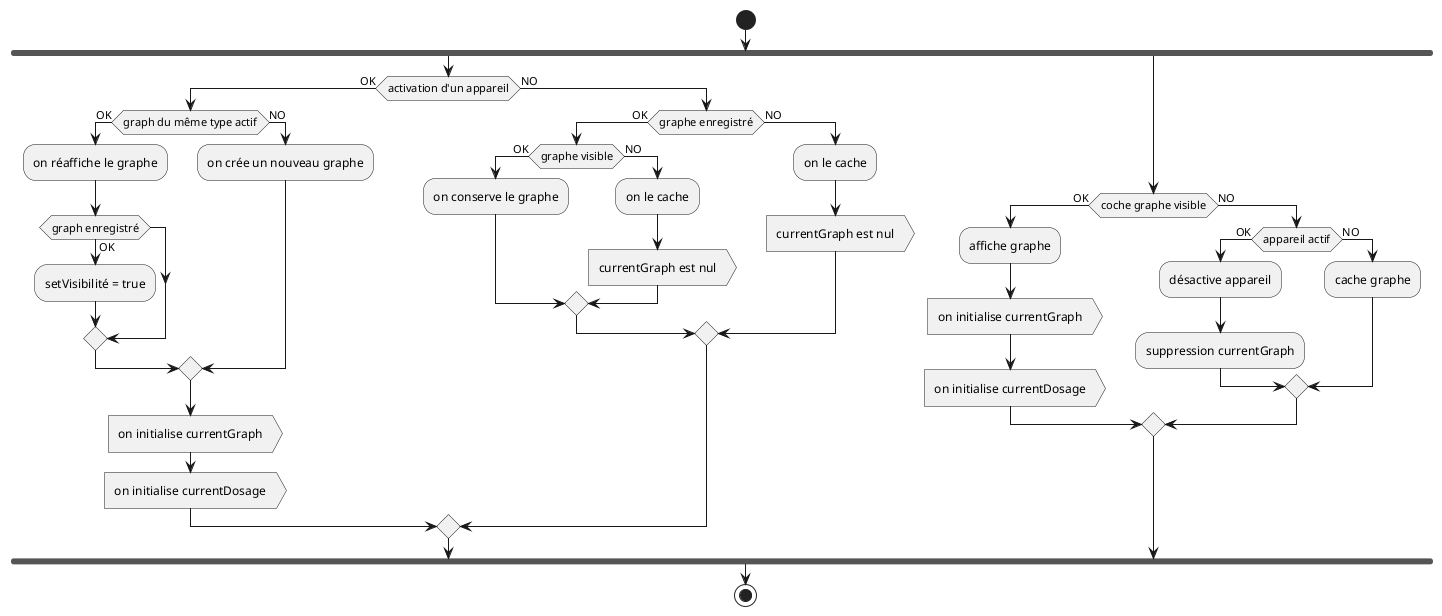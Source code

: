 @startuml
start
fork
  if (activation d'un appareil) then (OK)   
    if (graph du même type actif) then (OK)
      :on réaffiche le graphe;
      if (graph enregistré) then (OK)
        :setVisibilité = true;
      endif
    else (NO)
      :on crée un nouveau graphe;
    endif
    :on initialise currentGraph>
    :on initialise currentDosage>
    
  else (NO)
    if (graphe enregistré) then (OK)
      if (graphe visible) then (OK)
        :on conserve le graphe;
      else (NO)
        :on le cache;
        :currentGraph est nul>
      endif
    else (NO)
      :on le cache;
      :currentGraph est nul>
    endif
  endif
fork again
  if (coche graphe visible) then (OK)
    :affiche graphe;
    :on initialise currentGraph>
    :on initialise currentDosage>
  else (NO)
    if (appareil actif) then (OK)
      :désactive appareil;
      :suppression currentGraph;
    else (NO)
      :cache graphe;
    endif
  endif
end fork
stop
@enduml